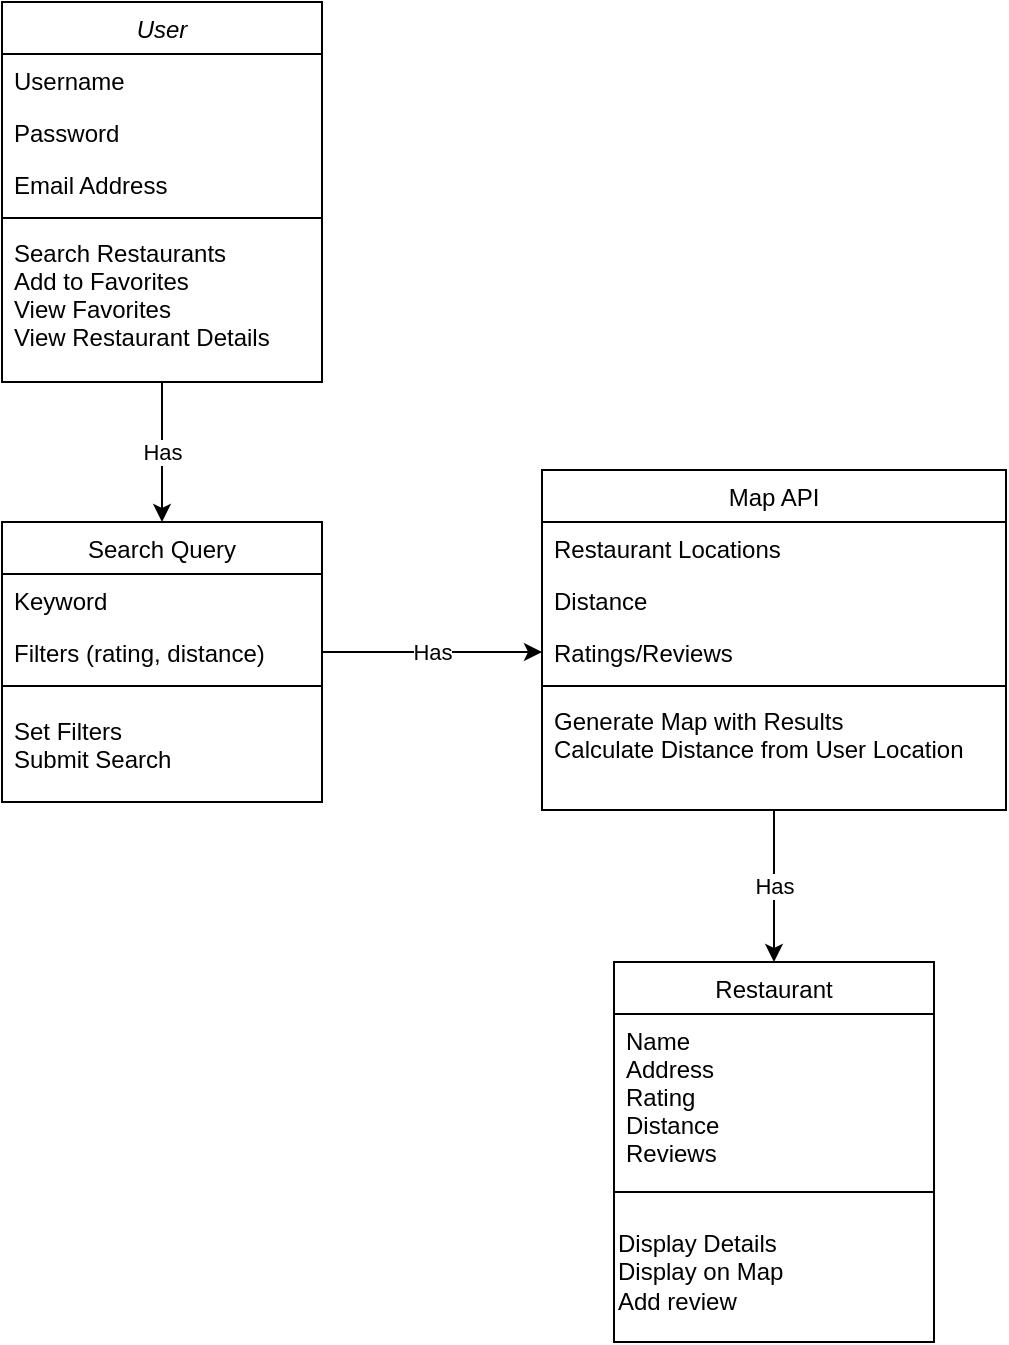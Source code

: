 <mxfile version="24.7.17">
  <diagram id="C5RBs43oDa-KdzZeNtuy" name="Page-1">
    <mxGraphModel dx="2211" dy="1225" grid="1" gridSize="10" guides="1" tooltips="1" connect="1" arrows="1" fold="1" page="1" pageScale="1" pageWidth="827" pageHeight="1169" math="0" shadow="0">
      <root>
        <mxCell id="WIyWlLk6GJQsqaUBKTNV-0" />
        <mxCell id="WIyWlLk6GJQsqaUBKTNV-1" parent="WIyWlLk6GJQsqaUBKTNV-0" />
        <mxCell id="8Ix4VMwuMgLbLQcCvLLt-27" value="User" style="swimlane;fontStyle=2;align=center;verticalAlign=top;childLayout=stackLayout;horizontal=1;startSize=26;horizontalStack=0;resizeParent=1;resizeLast=0;collapsible=1;marginBottom=0;rounded=0;shadow=0;strokeWidth=1;" vertex="1" parent="WIyWlLk6GJQsqaUBKTNV-1">
          <mxGeometry x="220" y="120" width="160" height="190" as="geometry">
            <mxRectangle x="230" y="140" width="160" height="26" as="alternateBounds" />
          </mxGeometry>
        </mxCell>
        <mxCell id="8Ix4VMwuMgLbLQcCvLLt-28" value="Username" style="text;align=left;verticalAlign=top;spacingLeft=4;spacingRight=4;overflow=hidden;rotatable=0;points=[[0,0.5],[1,0.5]];portConstraint=eastwest;" vertex="1" parent="8Ix4VMwuMgLbLQcCvLLt-27">
          <mxGeometry y="26" width="160" height="26" as="geometry" />
        </mxCell>
        <mxCell id="8Ix4VMwuMgLbLQcCvLLt-29" value="Password" style="text;align=left;verticalAlign=top;spacingLeft=4;spacingRight=4;overflow=hidden;rotatable=0;points=[[0,0.5],[1,0.5]];portConstraint=eastwest;rounded=0;shadow=0;html=0;" vertex="1" parent="8Ix4VMwuMgLbLQcCvLLt-27">
          <mxGeometry y="52" width="160" height="26" as="geometry" />
        </mxCell>
        <mxCell id="8Ix4VMwuMgLbLQcCvLLt-30" value="Email Address" style="text;align=left;verticalAlign=top;spacingLeft=4;spacingRight=4;overflow=hidden;rotatable=0;points=[[0,0.5],[1,0.5]];portConstraint=eastwest;rounded=0;shadow=0;html=0;" vertex="1" parent="8Ix4VMwuMgLbLQcCvLLt-27">
          <mxGeometry y="78" width="160" height="26" as="geometry" />
        </mxCell>
        <mxCell id="8Ix4VMwuMgLbLQcCvLLt-31" value="" style="line;html=1;strokeWidth=1;align=left;verticalAlign=middle;spacingTop=-1;spacingLeft=3;spacingRight=3;rotatable=0;labelPosition=right;points=[];portConstraint=eastwest;" vertex="1" parent="8Ix4VMwuMgLbLQcCvLLt-27">
          <mxGeometry y="104" width="160" height="8" as="geometry" />
        </mxCell>
        <mxCell id="8Ix4VMwuMgLbLQcCvLLt-32" value="Search Restaurants&#xa;Add to Favorites&#xa;View Favorites&#xa;View Restaurant Details" style="text;align=left;verticalAlign=top;spacingLeft=4;spacingRight=4;overflow=hidden;rotatable=0;points=[[0,0.5],[1,0.5]];portConstraint=eastwest;" vertex="1" parent="8Ix4VMwuMgLbLQcCvLLt-27">
          <mxGeometry y="112" width="160" height="78" as="geometry" />
        </mxCell>
        <mxCell id="8Ix4VMwuMgLbLQcCvLLt-33" value="Search Query" style="swimlane;fontStyle=0;align=center;verticalAlign=top;childLayout=stackLayout;horizontal=1;startSize=26;horizontalStack=0;resizeParent=1;resizeLast=0;collapsible=1;marginBottom=0;rounded=0;shadow=0;strokeWidth=1;" vertex="1" parent="WIyWlLk6GJQsqaUBKTNV-1">
          <mxGeometry x="220" y="380" width="160" height="140" as="geometry">
            <mxRectangle x="130" y="380" width="160" height="26" as="alternateBounds" />
          </mxGeometry>
        </mxCell>
        <mxCell id="8Ix4VMwuMgLbLQcCvLLt-34" value="Keyword" style="text;align=left;verticalAlign=top;spacingLeft=4;spacingRight=4;overflow=hidden;rotatable=0;points=[[0,0.5],[1,0.5]];portConstraint=eastwest;" vertex="1" parent="8Ix4VMwuMgLbLQcCvLLt-33">
          <mxGeometry y="26" width="160" height="26" as="geometry" />
        </mxCell>
        <mxCell id="8Ix4VMwuMgLbLQcCvLLt-35" value="Filters (rating, distance)" style="text;align=left;verticalAlign=top;spacingLeft=4;spacingRight=4;overflow=hidden;rotatable=0;points=[[0,0.5],[1,0.5]];portConstraint=eastwest;rounded=0;shadow=0;html=0;" vertex="1" parent="8Ix4VMwuMgLbLQcCvLLt-33">
          <mxGeometry y="52" width="160" height="26" as="geometry" />
        </mxCell>
        <mxCell id="8Ix4VMwuMgLbLQcCvLLt-36" value="" style="line;html=1;strokeWidth=1;align=left;verticalAlign=middle;spacingTop=-1;spacingLeft=3;spacingRight=3;rotatable=0;labelPosition=right;points=[];portConstraint=eastwest;" vertex="1" parent="8Ix4VMwuMgLbLQcCvLLt-33">
          <mxGeometry y="78" width="160" height="8" as="geometry" />
        </mxCell>
        <mxCell id="8Ix4VMwuMgLbLQcCvLLt-37" value="Set Filters &#xa;Submit Search &#xa;" style="text;align=left;verticalAlign=top;spacingLeft=4;spacingRight=4;overflow=hidden;rotatable=0;points=[[0,0.5],[1,0.5]];portConstraint=eastwest;spacingTop=5;" vertex="1" parent="8Ix4VMwuMgLbLQcCvLLt-33">
          <mxGeometry y="86" width="160" height="54" as="geometry" />
        </mxCell>
        <mxCell id="8Ix4VMwuMgLbLQcCvLLt-38" value="Restaurant" style="swimlane;fontStyle=0;align=center;verticalAlign=top;childLayout=stackLayout;horizontal=1;startSize=26;horizontalStack=0;resizeParent=1;resizeLast=0;collapsible=1;marginBottom=0;rounded=0;shadow=0;strokeWidth=1;" vertex="1" parent="WIyWlLk6GJQsqaUBKTNV-1">
          <mxGeometry x="526" y="600" width="160" height="190" as="geometry">
            <mxRectangle x="340" y="380" width="170" height="26" as="alternateBounds" />
          </mxGeometry>
        </mxCell>
        <mxCell id="8Ix4VMwuMgLbLQcCvLLt-39" value="Name &#xa;Address&#xa;Rating &#xa;Distance &#xa;Reviews" style="text;align=left;verticalAlign=top;spacingLeft=4;spacingRight=4;overflow=hidden;rotatable=0;points=[[0,0.5],[1,0.5]];portConstraint=eastwest;" vertex="1" parent="8Ix4VMwuMgLbLQcCvLLt-38">
          <mxGeometry y="26" width="160" height="84" as="geometry" />
        </mxCell>
        <mxCell id="8Ix4VMwuMgLbLQcCvLLt-40" value="" style="line;html=1;strokeWidth=1;align=left;verticalAlign=middle;spacingTop=-1;spacingLeft=3;spacingRight=3;rotatable=0;labelPosition=right;points=[];portConstraint=eastwest;" vertex="1" parent="8Ix4VMwuMgLbLQcCvLLt-38">
          <mxGeometry y="110" width="160" height="10" as="geometry" />
        </mxCell>
        <mxCell id="8Ix4VMwuMgLbLQcCvLLt-41" value="Display Details&amp;nbsp;&lt;div&gt;Display on Map&lt;/div&gt;&lt;div&gt;Add review&lt;/div&gt;" style="text;html=1;align=left;verticalAlign=middle;whiteSpace=wrap;rounded=0;" vertex="1" parent="8Ix4VMwuMgLbLQcCvLLt-38">
          <mxGeometry y="120" width="160" height="70" as="geometry" />
        </mxCell>
        <mxCell id="8Ix4VMwuMgLbLQcCvLLt-42" value="Map API" style="swimlane;fontStyle=0;align=center;verticalAlign=top;childLayout=stackLayout;horizontal=1;startSize=26;horizontalStack=0;resizeParent=1;resizeLast=0;collapsible=1;marginBottom=0;rounded=0;shadow=0;strokeWidth=1;" vertex="1" parent="WIyWlLk6GJQsqaUBKTNV-1">
          <mxGeometry x="490" y="354" width="232" height="170" as="geometry">
            <mxRectangle x="550" y="140" width="160" height="26" as="alternateBounds" />
          </mxGeometry>
        </mxCell>
        <mxCell id="8Ix4VMwuMgLbLQcCvLLt-43" value="Restaurant Locations" style="text;align=left;verticalAlign=top;spacingLeft=4;spacingRight=4;overflow=hidden;rotatable=0;points=[[0,0.5],[1,0.5]];portConstraint=eastwest;" vertex="1" parent="8Ix4VMwuMgLbLQcCvLLt-42">
          <mxGeometry y="26" width="232" height="26" as="geometry" />
        </mxCell>
        <mxCell id="8Ix4VMwuMgLbLQcCvLLt-44" value="Distance" style="text;align=left;verticalAlign=top;spacingLeft=4;spacingRight=4;overflow=hidden;rotatable=0;points=[[0,0.5],[1,0.5]];portConstraint=eastwest;rounded=0;shadow=0;html=0;" vertex="1" parent="8Ix4VMwuMgLbLQcCvLLt-42">
          <mxGeometry y="52" width="232" height="26" as="geometry" />
        </mxCell>
        <mxCell id="8Ix4VMwuMgLbLQcCvLLt-45" value="Ratings/Reviews" style="text;align=left;verticalAlign=top;spacingLeft=4;spacingRight=4;overflow=hidden;rotatable=0;points=[[0,0.5],[1,0.5]];portConstraint=eastwest;rounded=0;shadow=0;html=0;" vertex="1" parent="8Ix4VMwuMgLbLQcCvLLt-42">
          <mxGeometry y="78" width="232" height="26" as="geometry" />
        </mxCell>
        <mxCell id="8Ix4VMwuMgLbLQcCvLLt-47" value="" style="line;html=1;strokeWidth=1;align=left;verticalAlign=middle;spacingTop=-1;spacingLeft=3;spacingRight=3;rotatable=0;labelPosition=right;points=[];portConstraint=eastwest;" vertex="1" parent="8Ix4VMwuMgLbLQcCvLLt-42">
          <mxGeometry y="104" width="232" height="8" as="geometry" />
        </mxCell>
        <mxCell id="8Ix4VMwuMgLbLQcCvLLt-48" value="Generate Map with Results &#xa;Calculate Distance from User Location" style="text;align=left;verticalAlign=top;spacingLeft=4;spacingRight=4;overflow=hidden;rotatable=0;points=[[0,0.5],[1,0.5]];portConstraint=eastwest;" vertex="1" parent="8Ix4VMwuMgLbLQcCvLLt-42">
          <mxGeometry y="112" width="232" height="28" as="geometry" />
        </mxCell>
        <mxCell id="8Ix4VMwuMgLbLQcCvLLt-49" value="" style="endArrow=classic;html=1;rounded=0;entryX=0.5;entryY=0;entryDx=0;entryDy=0;exitX=0.5;exitY=1;exitDx=0;exitDy=0;" edge="1" parent="WIyWlLk6GJQsqaUBKTNV-1" source="8Ix4VMwuMgLbLQcCvLLt-42" target="8Ix4VMwuMgLbLQcCvLLt-38">
          <mxGeometry relative="1" as="geometry">
            <mxPoint x="380" y="680" as="sourcePoint" />
            <mxPoint x="310" y="560" as="targetPoint" />
          </mxGeometry>
        </mxCell>
        <mxCell id="8Ix4VMwuMgLbLQcCvLLt-50" value="Has" style="edgeLabel;resizable=0;html=1;;align=center;verticalAlign=middle;" connectable="0" vertex="1" parent="8Ix4VMwuMgLbLQcCvLLt-49">
          <mxGeometry relative="1" as="geometry" />
        </mxCell>
        <mxCell id="8Ix4VMwuMgLbLQcCvLLt-51" value="" style="endArrow=classic;html=1;rounded=0;exitX=1;exitY=0.5;exitDx=0;exitDy=0;entryX=0;entryY=0.5;entryDx=0;entryDy=0;" edge="1" parent="WIyWlLk6GJQsqaUBKTNV-1" source="8Ix4VMwuMgLbLQcCvLLt-35" target="8Ix4VMwuMgLbLQcCvLLt-45">
          <mxGeometry relative="1" as="geometry">
            <mxPoint x="310" y="300" as="sourcePoint" />
            <mxPoint x="500" y="220" as="targetPoint" />
          </mxGeometry>
        </mxCell>
        <mxCell id="8Ix4VMwuMgLbLQcCvLLt-52" value="Has" style="edgeLabel;resizable=0;html=1;;align=center;verticalAlign=middle;" connectable="0" vertex="1" parent="8Ix4VMwuMgLbLQcCvLLt-51">
          <mxGeometry relative="1" as="geometry" />
        </mxCell>
        <mxCell id="8Ix4VMwuMgLbLQcCvLLt-53" value="" style="endArrow=classic;html=1;rounded=0;entryX=0.5;entryY=0;entryDx=0;entryDy=0;" edge="1" parent="WIyWlLk6GJQsqaUBKTNV-1" target="8Ix4VMwuMgLbLQcCvLLt-33">
          <mxGeometry relative="1" as="geometry">
            <mxPoint x="300" y="310" as="sourcePoint" />
            <mxPoint x="430" y="380" as="targetPoint" />
          </mxGeometry>
        </mxCell>
        <mxCell id="8Ix4VMwuMgLbLQcCvLLt-54" value="Has" style="edgeLabel;resizable=0;html=1;;align=center;verticalAlign=middle;" connectable="0" vertex="1" parent="8Ix4VMwuMgLbLQcCvLLt-53">
          <mxGeometry relative="1" as="geometry" />
        </mxCell>
      </root>
    </mxGraphModel>
  </diagram>
</mxfile>
